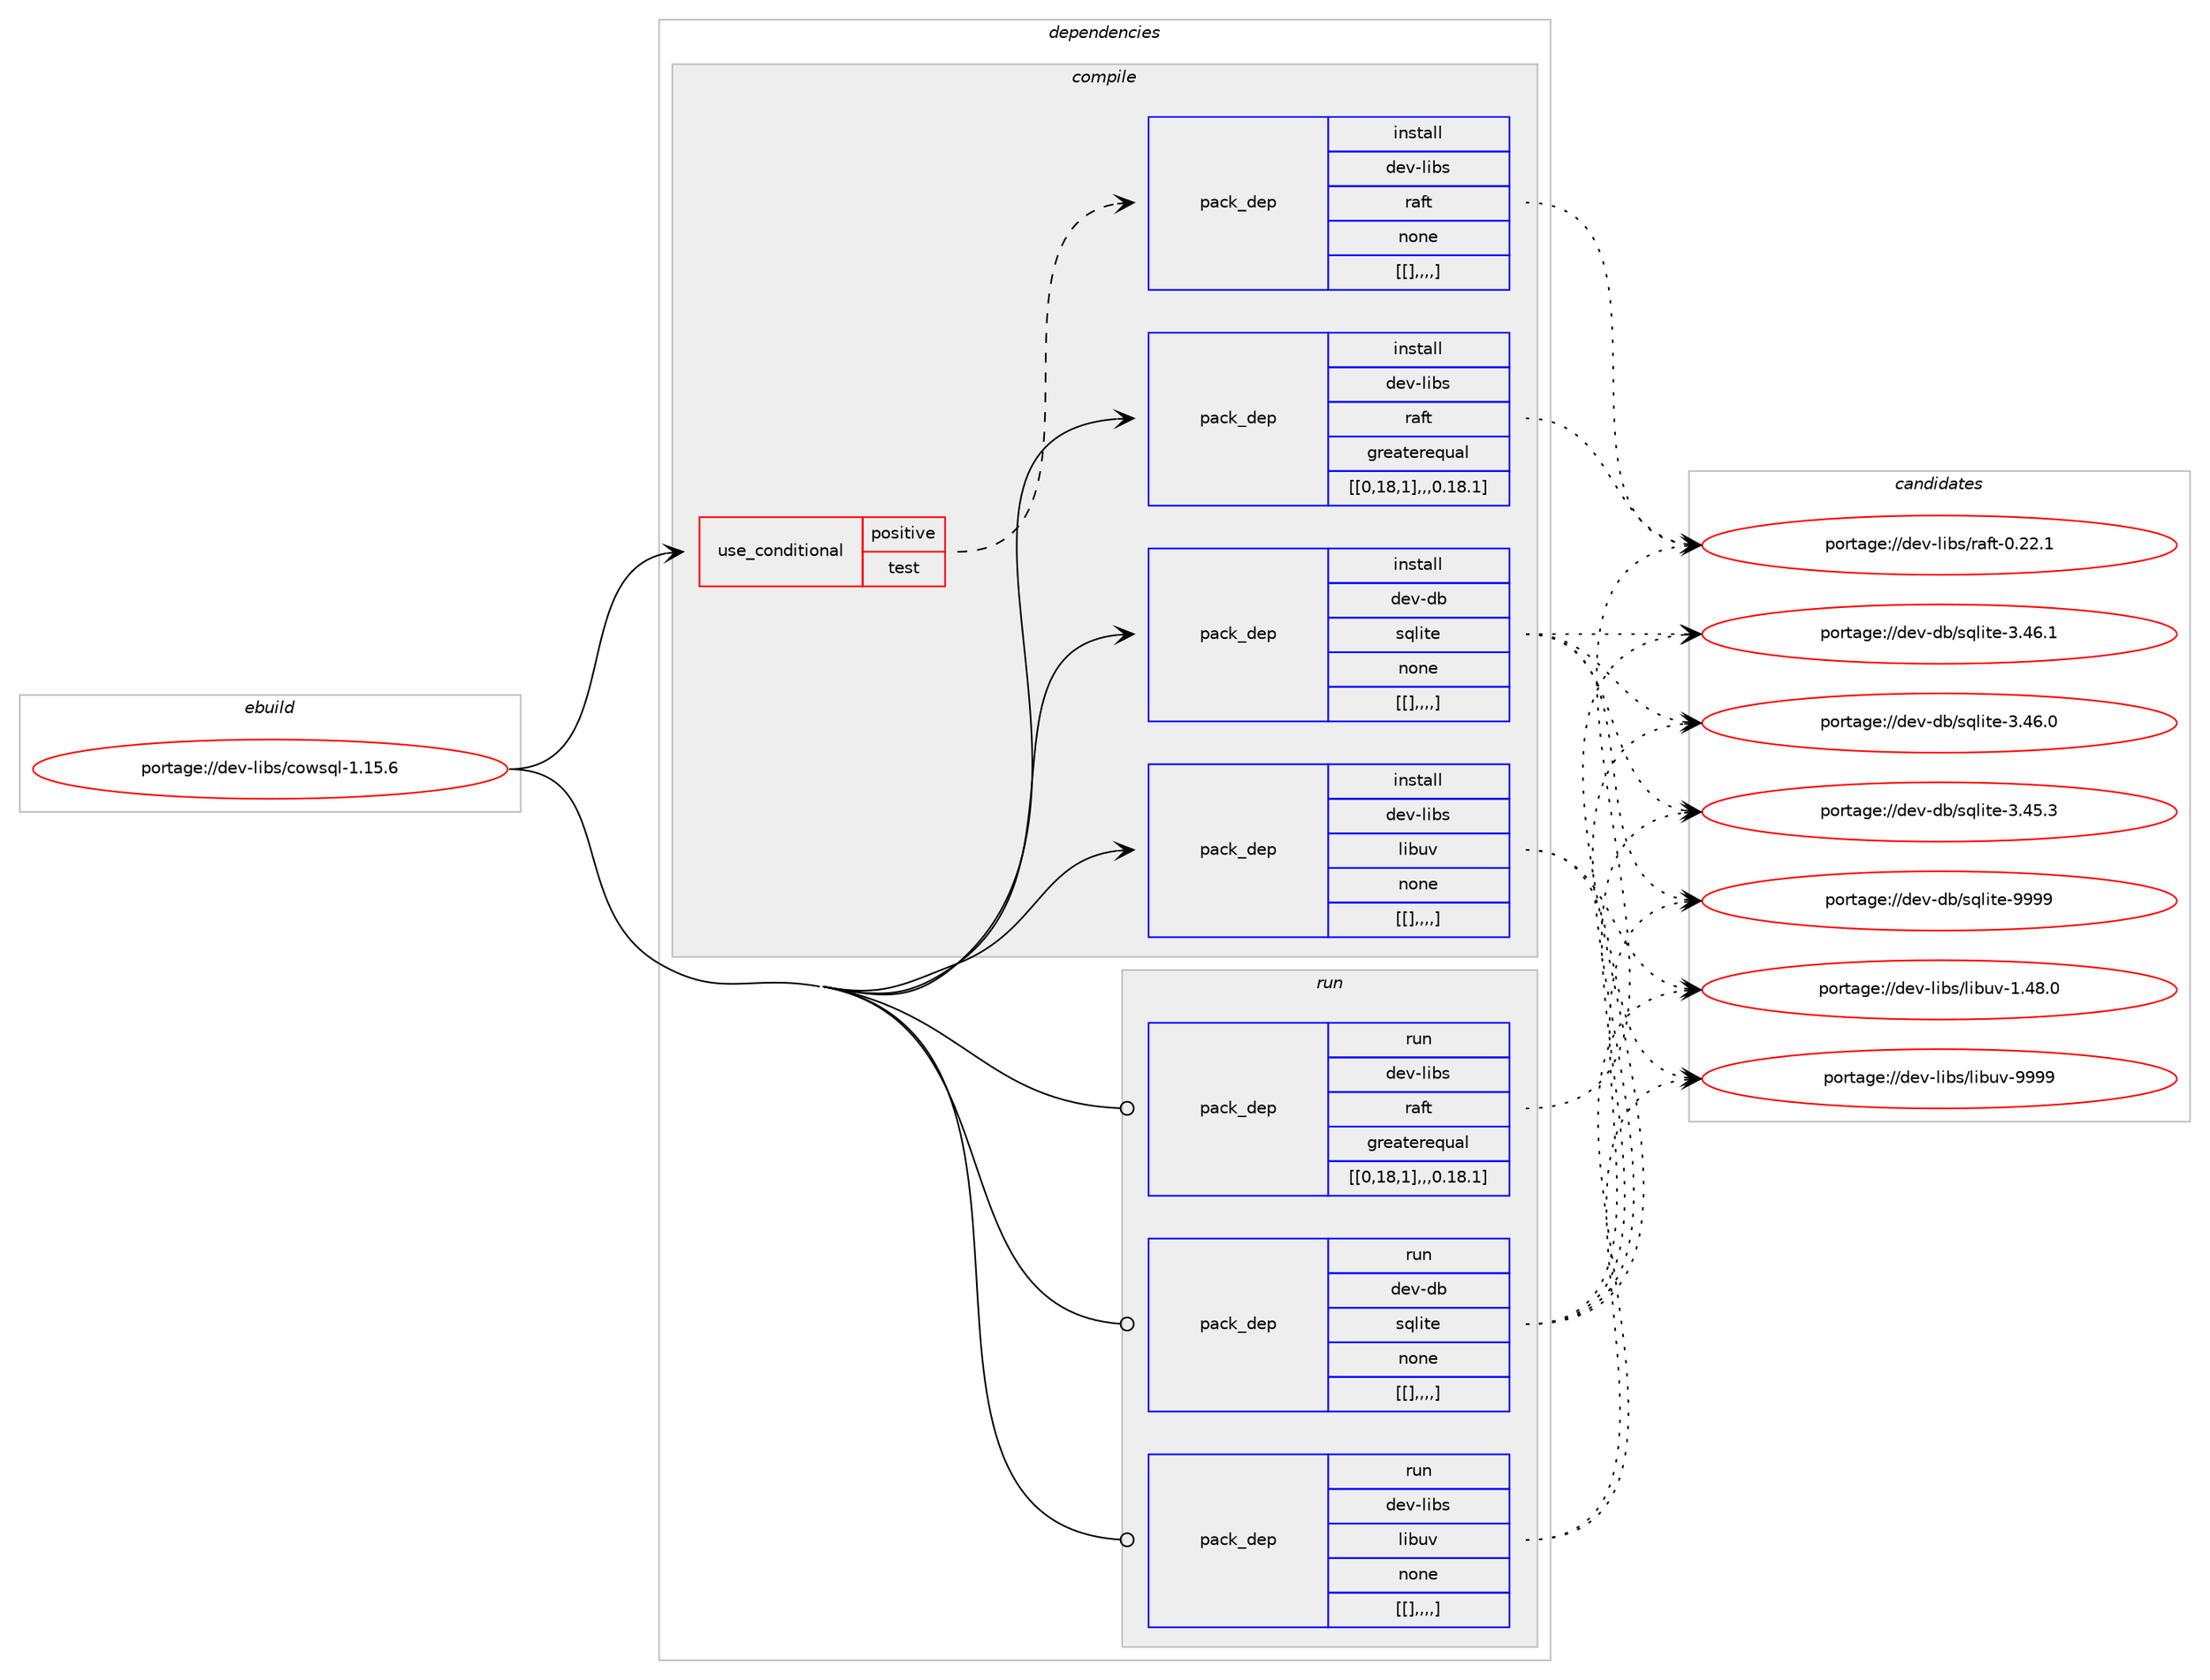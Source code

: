 digraph prolog {

# *************
# Graph options
# *************

newrank=true;
concentrate=true;
compound=true;
graph [rankdir=LR,fontname=Helvetica,fontsize=10,ranksep=1.5];#, ranksep=2.5, nodesep=0.2];
edge  [arrowhead=vee];
node  [fontname=Helvetica,fontsize=10];

# **********
# The ebuild
# **********

subgraph cluster_leftcol {
color=gray;
label=<<i>ebuild</i>>;
id [label="portage://dev-libs/cowsql-1.15.6", color=red, width=4, href="../dev-libs/cowsql-1.15.6.svg"];
}

# ****************
# The dependencies
# ****************

subgraph cluster_midcol {
color=gray;
label=<<i>dependencies</i>>;
subgraph cluster_compile {
fillcolor="#eeeeee";
style=filled;
label=<<i>compile</i>>;
subgraph cond26340 {
dependency107671 [label=<<TABLE BORDER="0" CELLBORDER="1" CELLSPACING="0" CELLPADDING="4"><TR><TD ROWSPAN="3" CELLPADDING="10">use_conditional</TD></TR><TR><TD>positive</TD></TR><TR><TD>test</TD></TR></TABLE>>, shape=none, color=red];
subgraph pack80203 {
dependency107672 [label=<<TABLE BORDER="0" CELLBORDER="1" CELLSPACING="0" CELLPADDING="4" WIDTH="220"><TR><TD ROWSPAN="6" CELLPADDING="30">pack_dep</TD></TR><TR><TD WIDTH="110">install</TD></TR><TR><TD>dev-libs</TD></TR><TR><TD>raft</TD></TR><TR><TD>none</TD></TR><TR><TD>[[],,,,]</TD></TR></TABLE>>, shape=none, color=blue];
}
dependency107671:e -> dependency107672:w [weight=20,style="dashed",arrowhead="vee"];
}
id:e -> dependency107671:w [weight=20,style="solid",arrowhead="vee"];
subgraph pack80204 {
dependency107673 [label=<<TABLE BORDER="0" CELLBORDER="1" CELLSPACING="0" CELLPADDING="4" WIDTH="220"><TR><TD ROWSPAN="6" CELLPADDING="30">pack_dep</TD></TR><TR><TD WIDTH="110">install</TD></TR><TR><TD>dev-db</TD></TR><TR><TD>sqlite</TD></TR><TR><TD>none</TD></TR><TR><TD>[[],,,,]</TD></TR></TABLE>>, shape=none, color=blue];
}
id:e -> dependency107673:w [weight=20,style="solid",arrowhead="vee"];
subgraph pack80205 {
dependency107674 [label=<<TABLE BORDER="0" CELLBORDER="1" CELLSPACING="0" CELLPADDING="4" WIDTH="220"><TR><TD ROWSPAN="6" CELLPADDING="30">pack_dep</TD></TR><TR><TD WIDTH="110">install</TD></TR><TR><TD>dev-libs</TD></TR><TR><TD>libuv</TD></TR><TR><TD>none</TD></TR><TR><TD>[[],,,,]</TD></TR></TABLE>>, shape=none, color=blue];
}
id:e -> dependency107674:w [weight=20,style="solid",arrowhead="vee"];
subgraph pack80206 {
dependency107675 [label=<<TABLE BORDER="0" CELLBORDER="1" CELLSPACING="0" CELLPADDING="4" WIDTH="220"><TR><TD ROWSPAN="6" CELLPADDING="30">pack_dep</TD></TR><TR><TD WIDTH="110">install</TD></TR><TR><TD>dev-libs</TD></TR><TR><TD>raft</TD></TR><TR><TD>greaterequal</TD></TR><TR><TD>[[0,18,1],,,0.18.1]</TD></TR></TABLE>>, shape=none, color=blue];
}
id:e -> dependency107675:w [weight=20,style="solid",arrowhead="vee"];
}
subgraph cluster_compileandrun {
fillcolor="#eeeeee";
style=filled;
label=<<i>compile and run</i>>;
}
subgraph cluster_run {
fillcolor="#eeeeee";
style=filled;
label=<<i>run</i>>;
subgraph pack80207 {
dependency107676 [label=<<TABLE BORDER="0" CELLBORDER="1" CELLSPACING="0" CELLPADDING="4" WIDTH="220"><TR><TD ROWSPAN="6" CELLPADDING="30">pack_dep</TD></TR><TR><TD WIDTH="110">run</TD></TR><TR><TD>dev-db</TD></TR><TR><TD>sqlite</TD></TR><TR><TD>none</TD></TR><TR><TD>[[],,,,]</TD></TR></TABLE>>, shape=none, color=blue];
}
id:e -> dependency107676:w [weight=20,style="solid",arrowhead="odot"];
subgraph pack80208 {
dependency107677 [label=<<TABLE BORDER="0" CELLBORDER="1" CELLSPACING="0" CELLPADDING="4" WIDTH="220"><TR><TD ROWSPAN="6" CELLPADDING="30">pack_dep</TD></TR><TR><TD WIDTH="110">run</TD></TR><TR><TD>dev-libs</TD></TR><TR><TD>libuv</TD></TR><TR><TD>none</TD></TR><TR><TD>[[],,,,]</TD></TR></TABLE>>, shape=none, color=blue];
}
id:e -> dependency107677:w [weight=20,style="solid",arrowhead="odot"];
subgraph pack80209 {
dependency107678 [label=<<TABLE BORDER="0" CELLBORDER="1" CELLSPACING="0" CELLPADDING="4" WIDTH="220"><TR><TD ROWSPAN="6" CELLPADDING="30">pack_dep</TD></TR><TR><TD WIDTH="110">run</TD></TR><TR><TD>dev-libs</TD></TR><TR><TD>raft</TD></TR><TR><TD>greaterequal</TD></TR><TR><TD>[[0,18,1],,,0.18.1]</TD></TR></TABLE>>, shape=none, color=blue];
}
id:e -> dependency107678:w [weight=20,style="solid",arrowhead="odot"];
}
}

# **************
# The candidates
# **************

subgraph cluster_choices {
rank=same;
color=gray;
label=<<i>candidates</i>>;

subgraph choice80203 {
color=black;
nodesep=1;
choice1001011184510810598115471149710211645484650504649 [label="portage://dev-libs/raft-0.22.1", color=red, width=4,href="../dev-libs/raft-0.22.1.svg"];
dependency107672:e -> choice1001011184510810598115471149710211645484650504649:w [style=dotted,weight="100"];
}
subgraph choice80204 {
color=black;
nodesep=1;
choice1001011184510098471151131081051161014557575757 [label="portage://dev-db/sqlite-9999", color=red, width=4,href="../dev-db/sqlite-9999.svg"];
choice10010111845100984711511310810511610145514652544649 [label="portage://dev-db/sqlite-3.46.1", color=red, width=4,href="../dev-db/sqlite-3.46.1.svg"];
choice10010111845100984711511310810511610145514652544648 [label="portage://dev-db/sqlite-3.46.0", color=red, width=4,href="../dev-db/sqlite-3.46.0.svg"];
choice10010111845100984711511310810511610145514652534651 [label="portage://dev-db/sqlite-3.45.3", color=red, width=4,href="../dev-db/sqlite-3.45.3.svg"];
dependency107673:e -> choice1001011184510098471151131081051161014557575757:w [style=dotted,weight="100"];
dependency107673:e -> choice10010111845100984711511310810511610145514652544649:w [style=dotted,weight="100"];
dependency107673:e -> choice10010111845100984711511310810511610145514652544648:w [style=dotted,weight="100"];
dependency107673:e -> choice10010111845100984711511310810511610145514652534651:w [style=dotted,weight="100"];
}
subgraph choice80205 {
color=black;
nodesep=1;
choice100101118451081059811547108105981171184557575757 [label="portage://dev-libs/libuv-9999", color=red, width=4,href="../dev-libs/libuv-9999.svg"];
choice1001011184510810598115471081059811711845494652564648 [label="portage://dev-libs/libuv-1.48.0", color=red, width=4,href="../dev-libs/libuv-1.48.0.svg"];
dependency107674:e -> choice100101118451081059811547108105981171184557575757:w [style=dotted,weight="100"];
dependency107674:e -> choice1001011184510810598115471081059811711845494652564648:w [style=dotted,weight="100"];
}
subgraph choice80206 {
color=black;
nodesep=1;
choice1001011184510810598115471149710211645484650504649 [label="portage://dev-libs/raft-0.22.1", color=red, width=4,href="../dev-libs/raft-0.22.1.svg"];
dependency107675:e -> choice1001011184510810598115471149710211645484650504649:w [style=dotted,weight="100"];
}
subgraph choice80207 {
color=black;
nodesep=1;
choice1001011184510098471151131081051161014557575757 [label="portage://dev-db/sqlite-9999", color=red, width=4,href="../dev-db/sqlite-9999.svg"];
choice10010111845100984711511310810511610145514652544649 [label="portage://dev-db/sqlite-3.46.1", color=red, width=4,href="../dev-db/sqlite-3.46.1.svg"];
choice10010111845100984711511310810511610145514652544648 [label="portage://dev-db/sqlite-3.46.0", color=red, width=4,href="../dev-db/sqlite-3.46.0.svg"];
choice10010111845100984711511310810511610145514652534651 [label="portage://dev-db/sqlite-3.45.3", color=red, width=4,href="../dev-db/sqlite-3.45.3.svg"];
dependency107676:e -> choice1001011184510098471151131081051161014557575757:w [style=dotted,weight="100"];
dependency107676:e -> choice10010111845100984711511310810511610145514652544649:w [style=dotted,weight="100"];
dependency107676:e -> choice10010111845100984711511310810511610145514652544648:w [style=dotted,weight="100"];
dependency107676:e -> choice10010111845100984711511310810511610145514652534651:w [style=dotted,weight="100"];
}
subgraph choice80208 {
color=black;
nodesep=1;
choice100101118451081059811547108105981171184557575757 [label="portage://dev-libs/libuv-9999", color=red, width=4,href="../dev-libs/libuv-9999.svg"];
choice1001011184510810598115471081059811711845494652564648 [label="portage://dev-libs/libuv-1.48.0", color=red, width=4,href="../dev-libs/libuv-1.48.0.svg"];
dependency107677:e -> choice100101118451081059811547108105981171184557575757:w [style=dotted,weight="100"];
dependency107677:e -> choice1001011184510810598115471081059811711845494652564648:w [style=dotted,weight="100"];
}
subgraph choice80209 {
color=black;
nodesep=1;
choice1001011184510810598115471149710211645484650504649 [label="portage://dev-libs/raft-0.22.1", color=red, width=4,href="../dev-libs/raft-0.22.1.svg"];
dependency107678:e -> choice1001011184510810598115471149710211645484650504649:w [style=dotted,weight="100"];
}
}

}
